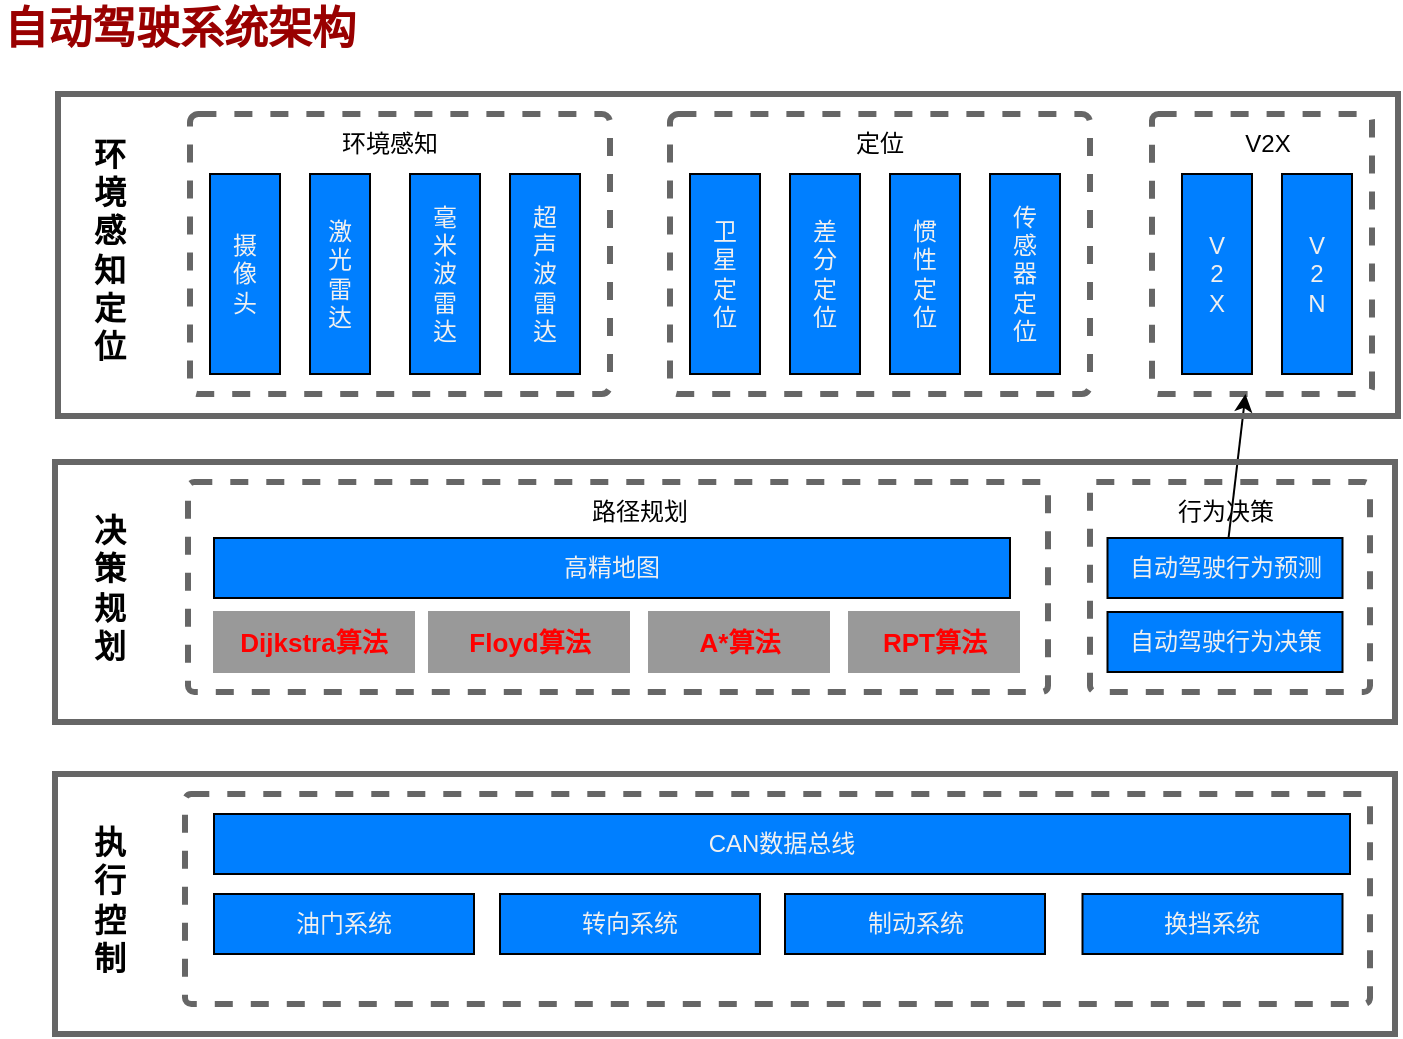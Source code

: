 <mxfile>
    <diagram id="zCStk__IQNlemlmxd5yO" name="第 1 页">
        <mxGraphModel dx="611" dy="454" grid="1" gridSize="10" guides="1" tooltips="1" connect="1" arrows="1" fold="1" page="1" pageScale="1" pageWidth="850" pageHeight="1100" background="#ffffff" math="0" shadow="0">
            <root>
                <mxCell id="0"/>
                <mxCell id="1" parent="0"/>
                <mxCell id="53" value="" style="rounded=1;whiteSpace=wrap;html=1;strokeColor=#666666;strokeWidth=3;fillColor=none;dashed=1;arcSize=3;" vertex="1" parent="1">
                    <mxGeometry x="119" y="263" width="430" height="105" as="geometry"/>
                </mxCell>
                <mxCell id="13" value="" style="rounded=1;whiteSpace=wrap;html=1;strokeColor=#666666;strokeWidth=3;fillColor=none;dashed=1;arcSize=3;" vertex="1" parent="1">
                    <mxGeometry x="120" y="79" width="210" height="140" as="geometry"/>
                </mxCell>
                <mxCell id="14" value="自动驾驶系统架构" style="text;html=1;strokeColor=none;fillColor=none;align=left;verticalAlign=middle;whiteSpace=wrap;rounded=0;fontSize=22;fontColor=#990000;fontStyle=1" vertex="1" parent="1">
                    <mxGeometry x="25" y="22" width="195" height="30" as="geometry"/>
                </mxCell>
                <mxCell id="20" value="油门系统" style="rounded=0;whiteSpace=wrap;html=1;fillColor=#007FFF;fontColor=#F0F0F0;" vertex="1" parent="1">
                    <mxGeometry x="132" y="469" width="130" height="30" as="geometry"/>
                </mxCell>
                <mxCell id="22" value="Dijkstra算法" style="rounded=0;whiteSpace=wrap;html=1;fillColor=#999999;fontColor=#FF0000;fontStyle=1;fontSize=13;strokeColor=#999999;" vertex="1" parent="1">
                    <mxGeometry x="132" y="328" width="100" height="30" as="geometry"/>
                </mxCell>
                <mxCell id="23" value="高精地图" style="rounded=0;whiteSpace=wrap;html=1;fillColor=#007FFF;fontColor=#F0F0F0;" vertex="1" parent="1">
                    <mxGeometry x="132" y="291" width="398" height="30" as="geometry"/>
                </mxCell>
                <mxCell id="27" value="超&lt;br&gt;声&lt;br&gt;波&lt;br&gt;雷&lt;br&gt;达" style="rounded=0;whiteSpace=wrap;html=1;fillColor=#007FFF;fontColor=#F0F0F0;horizontal=1;verticalAlign=middle;textDirection=rtl;" vertex="1" parent="1">
                    <mxGeometry x="280" y="109" width="35" height="100" as="geometry"/>
                </mxCell>
                <mxCell id="28" value="毫&lt;br&gt;米&lt;br&gt;波&lt;br&gt;雷&lt;br&gt;达" style="rounded=0;whiteSpace=wrap;html=1;fillColor=#007FFF;fontColor=#F0F0F0;horizontal=1;verticalAlign=middle;textDirection=rtl;" vertex="1" parent="1">
                    <mxGeometry x="230" y="109" width="35" height="100" as="geometry"/>
                </mxCell>
                <mxCell id="30" value="摄&lt;br&gt;像&lt;br&gt;头" style="rounded=0;whiteSpace=wrap;html=1;fillColor=#007FFF;fontColor=#F0F0F0;horizontal=1;verticalAlign=middle;textDirection=rtl;" vertex="1" parent="1">
                    <mxGeometry x="130" y="109" width="35" height="100" as="geometry"/>
                </mxCell>
                <mxCell id="31" value="传&lt;br&gt;感&lt;br&gt;器&lt;br&gt;定&lt;br&gt;位" style="rounded=0;whiteSpace=wrap;html=1;fillColor=#007FFF;fontColor=#F0F0F0;horizontal=1;verticalAlign=middle;textDirection=rtl;" vertex="1" parent="1">
                    <mxGeometry x="520" y="109" width="35" height="100" as="geometry"/>
                </mxCell>
                <mxCell id="32" value="惯&lt;br&gt;性&lt;br&gt;定&lt;br&gt;位" style="rounded=0;whiteSpace=wrap;html=1;fillColor=#007FFF;fontColor=#F0F0F0;horizontal=1;verticalAlign=middle;textDirection=rtl;" vertex="1" parent="1">
                    <mxGeometry x="470" y="109" width="35" height="100" as="geometry"/>
                </mxCell>
                <mxCell id="33" value="差&lt;br&gt;分&lt;br&gt;定&lt;br&gt;位" style="rounded=0;whiteSpace=wrap;html=1;fillColor=#007FFF;fontColor=#F0F0F0;horizontal=1;verticalAlign=middle;textDirection=rtl;" vertex="1" parent="1">
                    <mxGeometry x="420" y="109" width="35" height="100" as="geometry"/>
                </mxCell>
                <mxCell id="34" value="卫&lt;br&gt;星&lt;br&gt;定&lt;br&gt;位" style="rounded=0;whiteSpace=wrap;html=1;fillColor=#007FFF;fontColor=#F0F0F0;horizontal=1;verticalAlign=middle;textDirection=rtl;" vertex="1" parent="1">
                    <mxGeometry x="370" y="109" width="35" height="100" as="geometry"/>
                </mxCell>
                <mxCell id="35" value="V&lt;br&gt;2&lt;br&gt;N" style="rounded=0;whiteSpace=wrap;html=1;fillColor=#007FFF;fontColor=#F0F0F0;horizontal=1;verticalAlign=middle;textDirection=rtl;" vertex="1" parent="1">
                    <mxGeometry x="666" y="109" width="35" height="100" as="geometry"/>
                </mxCell>
                <mxCell id="36" value="V&lt;br&gt;2&lt;br&gt;X" style="rounded=0;whiteSpace=wrap;html=1;fillColor=#007FFF;fontColor=#F0F0F0;horizontal=1;verticalAlign=middle;textDirection=rtl;" vertex="1" parent="1">
                    <mxGeometry x="616" y="109" width="35" height="100" as="geometry"/>
                </mxCell>
                <mxCell id="37" value="&lt;font color=&quot;#000000&quot;&gt;环境感知&lt;/font&gt;" style="text;html=1;strokeColor=none;fillColor=none;align=center;verticalAlign=middle;whiteSpace=wrap;rounded=0;fontColor=#F0F0F0;" vertex="1" parent="1">
                    <mxGeometry x="190" y="84" width="60" height="20" as="geometry"/>
                </mxCell>
                <mxCell id="38" value="&lt;font color=&quot;#000000&quot;&gt;V2X&lt;/font&gt;" style="text;html=1;strokeColor=none;fillColor=none;align=center;verticalAlign=middle;whiteSpace=wrap;rounded=0;fontColor=#F0F0F0;" vertex="1" parent="1">
                    <mxGeometry x="628.5" y="84" width="60" height="20" as="geometry"/>
                </mxCell>
                <mxCell id="39" value="&lt;font color=&quot;#000000&quot;&gt;定位&lt;/font&gt;" style="text;html=1;strokeColor=none;fillColor=none;align=center;verticalAlign=middle;whiteSpace=wrap;rounded=0;fontColor=#F0F0F0;" vertex="1" parent="1">
                    <mxGeometry x="435" y="84" width="60" height="20" as="geometry"/>
                </mxCell>
                <mxCell id="40" value="激&lt;br&gt;光&lt;br&gt;雷&lt;br&gt;达" style="rounded=0;whiteSpace=wrap;html=1;fillColor=#007FFF;fontColor=#F0F0F0;horizontal=1;verticalAlign=middle;textDirection=rtl;" vertex="1" parent="1">
                    <mxGeometry x="180" y="109" width="30" height="100" as="geometry"/>
                </mxCell>
                <mxCell id="42" value="" style="rounded=1;whiteSpace=wrap;html=1;strokeColor=#666666;strokeWidth=3;fillColor=none;dashed=1;arcSize=3;" vertex="1" parent="1">
                    <mxGeometry x="360" y="79" width="210" height="140" as="geometry"/>
                </mxCell>
                <mxCell id="43" value="" style="rounded=1;whiteSpace=wrap;html=1;strokeColor=#666666;strokeWidth=3;fillColor=none;dashed=1;arcSize=3;" vertex="1" parent="1">
                    <mxGeometry x="601" y="79" width="110" height="140" as="geometry"/>
                </mxCell>
                <mxCell id="44" value="Floyd算法" style="rounded=0;whiteSpace=wrap;html=1;fillColor=#999999;fontColor=#FF0000;fontStyle=1;fontSize=13;strokeColor=#999999;" vertex="1" parent="1">
                    <mxGeometry x="239.5" y="328" width="100" height="30" as="geometry"/>
                </mxCell>
                <mxCell id="45" value="A*算法" style="rounded=0;whiteSpace=wrap;html=1;fillColor=#999999;fontColor=#FF0000;fontStyle=1;fontSize=13;strokeColor=#999999;" vertex="1" parent="1">
                    <mxGeometry x="349.5" y="328" width="90" height="30" as="geometry"/>
                </mxCell>
                <mxCell id="46" value="RPT算法" style="rounded=0;whiteSpace=wrap;html=1;fillColor=#999999;fontColor=#FF0000;fontStyle=1;fontSize=13;strokeColor=#999999;" vertex="1" parent="1">
                    <mxGeometry x="449.5" y="328" width="85" height="30" as="geometry"/>
                </mxCell>
                <mxCell id="47" value="CAN数据总线" style="rounded=0;whiteSpace=wrap;html=1;fillColor=#007FFF;fontColor=#F0F0F0;" vertex="1" parent="1">
                    <mxGeometry x="132" y="429" width="568" height="30" as="geometry"/>
                </mxCell>
                <mxCell id="52" value="" style="edgeStyle=none;html=1;fontSize=13;fontColor=#FF0000;" edge="1" parent="1" source="48" target="43">
                    <mxGeometry relative="1" as="geometry"/>
                </mxCell>
                <mxCell id="48" value="自动驾驶行为预测" style="rounded=0;whiteSpace=wrap;html=1;fillColor=#007FFF;fontColor=#F0F0F0;" vertex="1" parent="1">
                    <mxGeometry x="578.75" y="291" width="117.5" height="30" as="geometry"/>
                </mxCell>
                <mxCell id="49" value="自动驾驶行为决策" style="rounded=0;whiteSpace=wrap;html=1;fillColor=#007FFF;fontColor=#F0F0F0;" vertex="1" parent="1">
                    <mxGeometry x="578.75" y="328" width="117.5" height="30" as="geometry"/>
                </mxCell>
                <mxCell id="50" value="&lt;font color=&quot;#000000&quot;&gt;路径规划&lt;/font&gt;" style="text;html=1;strokeColor=none;fillColor=none;align=center;verticalAlign=middle;whiteSpace=wrap;rounded=0;fontColor=#F0F0F0;" vertex="1" parent="1">
                    <mxGeometry x="315" y="268" width="60" height="20" as="geometry"/>
                </mxCell>
                <mxCell id="51" value="&lt;font color=&quot;#000000&quot;&gt;行为决策&lt;/font&gt;" style="text;html=1;strokeColor=none;fillColor=none;align=center;verticalAlign=middle;whiteSpace=wrap;rounded=0;fontColor=#F0F0F0;" vertex="1" parent="1">
                    <mxGeometry x="607.5" y="268" width="60" height="20" as="geometry"/>
                </mxCell>
                <mxCell id="54" value="" style="rounded=1;whiteSpace=wrap;html=1;strokeColor=#666666;strokeWidth=3;fillColor=none;dashed=1;arcSize=3;" vertex="1" parent="1">
                    <mxGeometry x="570" y="263" width="140" height="105" as="geometry"/>
                </mxCell>
                <mxCell id="56" value="转向系统" style="rounded=0;whiteSpace=wrap;html=1;fillColor=#007FFF;fontColor=#F0F0F0;" vertex="1" parent="1">
                    <mxGeometry x="275" y="469" width="130" height="30" as="geometry"/>
                </mxCell>
                <mxCell id="57" value="制动系统" style="rounded=0;whiteSpace=wrap;html=1;fillColor=#007FFF;fontColor=#F0F0F0;" vertex="1" parent="1">
                    <mxGeometry x="417.5" y="469" width="130" height="30" as="geometry"/>
                </mxCell>
                <mxCell id="58" value="换挡系统" style="rounded=0;whiteSpace=wrap;html=1;fillColor=#007FFF;fontColor=#F0F0F0;" vertex="1" parent="1">
                    <mxGeometry x="566.25" y="469" width="130" height="30" as="geometry"/>
                </mxCell>
                <mxCell id="59" value="" style="rounded=1;whiteSpace=wrap;html=1;strokeColor=#666666;strokeWidth=3;fillColor=none;dashed=1;arcSize=3;" vertex="1" parent="1">
                    <mxGeometry x="117.5" y="419" width="592.5" height="105" as="geometry"/>
                </mxCell>
                <mxCell id="60" value="&lt;font color=&quot;#000000&quot; style=&quot;font-size: 16px&quot;&gt;环&lt;br&gt;境&lt;br&gt;感&lt;br&gt;知&lt;br&gt;定&lt;br&gt;位&lt;/font&gt;" style="text;html=1;strokeColor=none;fillColor=none;align=center;verticalAlign=middle;whiteSpace=wrap;rounded=0;fontColor=#F0F0F0;fontSize=16;fontStyle=1" vertex="1" parent="1">
                    <mxGeometry x="60" y="79" width="40" height="135" as="geometry"/>
                </mxCell>
                <mxCell id="61" value="&lt;font color=&quot;#000000&quot;&gt;决&lt;br&gt;策&lt;br&gt;规&lt;br&gt;划&lt;/font&gt;" style="text;html=1;strokeColor=none;fillColor=none;align=center;verticalAlign=middle;whiteSpace=wrap;rounded=0;fontColor=#F0F0F0;fontSize=16;fontStyle=1" vertex="1" parent="1">
                    <mxGeometry x="60" y="248" width="40" height="135" as="geometry"/>
                </mxCell>
                <mxCell id="62" value="&lt;font color=&quot;#000000&quot;&gt;执&lt;br&gt;行&lt;br&gt;控&lt;br&gt;制&lt;/font&gt;" style="text;html=1;strokeColor=none;fillColor=none;align=center;verticalAlign=middle;whiteSpace=wrap;rounded=0;fontColor=#F0F0F0;fontSize=16;fontStyle=1" vertex="1" parent="1">
                    <mxGeometry x="60" y="404" width="40" height="135" as="geometry"/>
                </mxCell>
                <mxCell id="63" value="" style="rounded=1;whiteSpace=wrap;html=1;strokeColor=#666666;strokeWidth=3;fillColor=none;arcSize=0;" vertex="1" parent="1">
                    <mxGeometry x="54" y="69" width="670" height="161" as="geometry"/>
                </mxCell>
                <mxCell id="64" value="" style="rounded=1;whiteSpace=wrap;html=1;strokeColor=#666666;strokeWidth=3;fillColor=none;arcSize=0;" vertex="1" parent="1">
                    <mxGeometry x="52.5" y="409" width="670" height="130" as="geometry"/>
                </mxCell>
                <mxCell id="65" value="" style="rounded=1;whiteSpace=wrap;html=1;strokeColor=#666666;strokeWidth=3;fillColor=none;arcSize=0;" vertex="1" parent="1">
                    <mxGeometry x="52.5" y="253" width="670" height="130" as="geometry"/>
                </mxCell>
            </root>
        </mxGraphModel>
    </diagram>
</mxfile>
